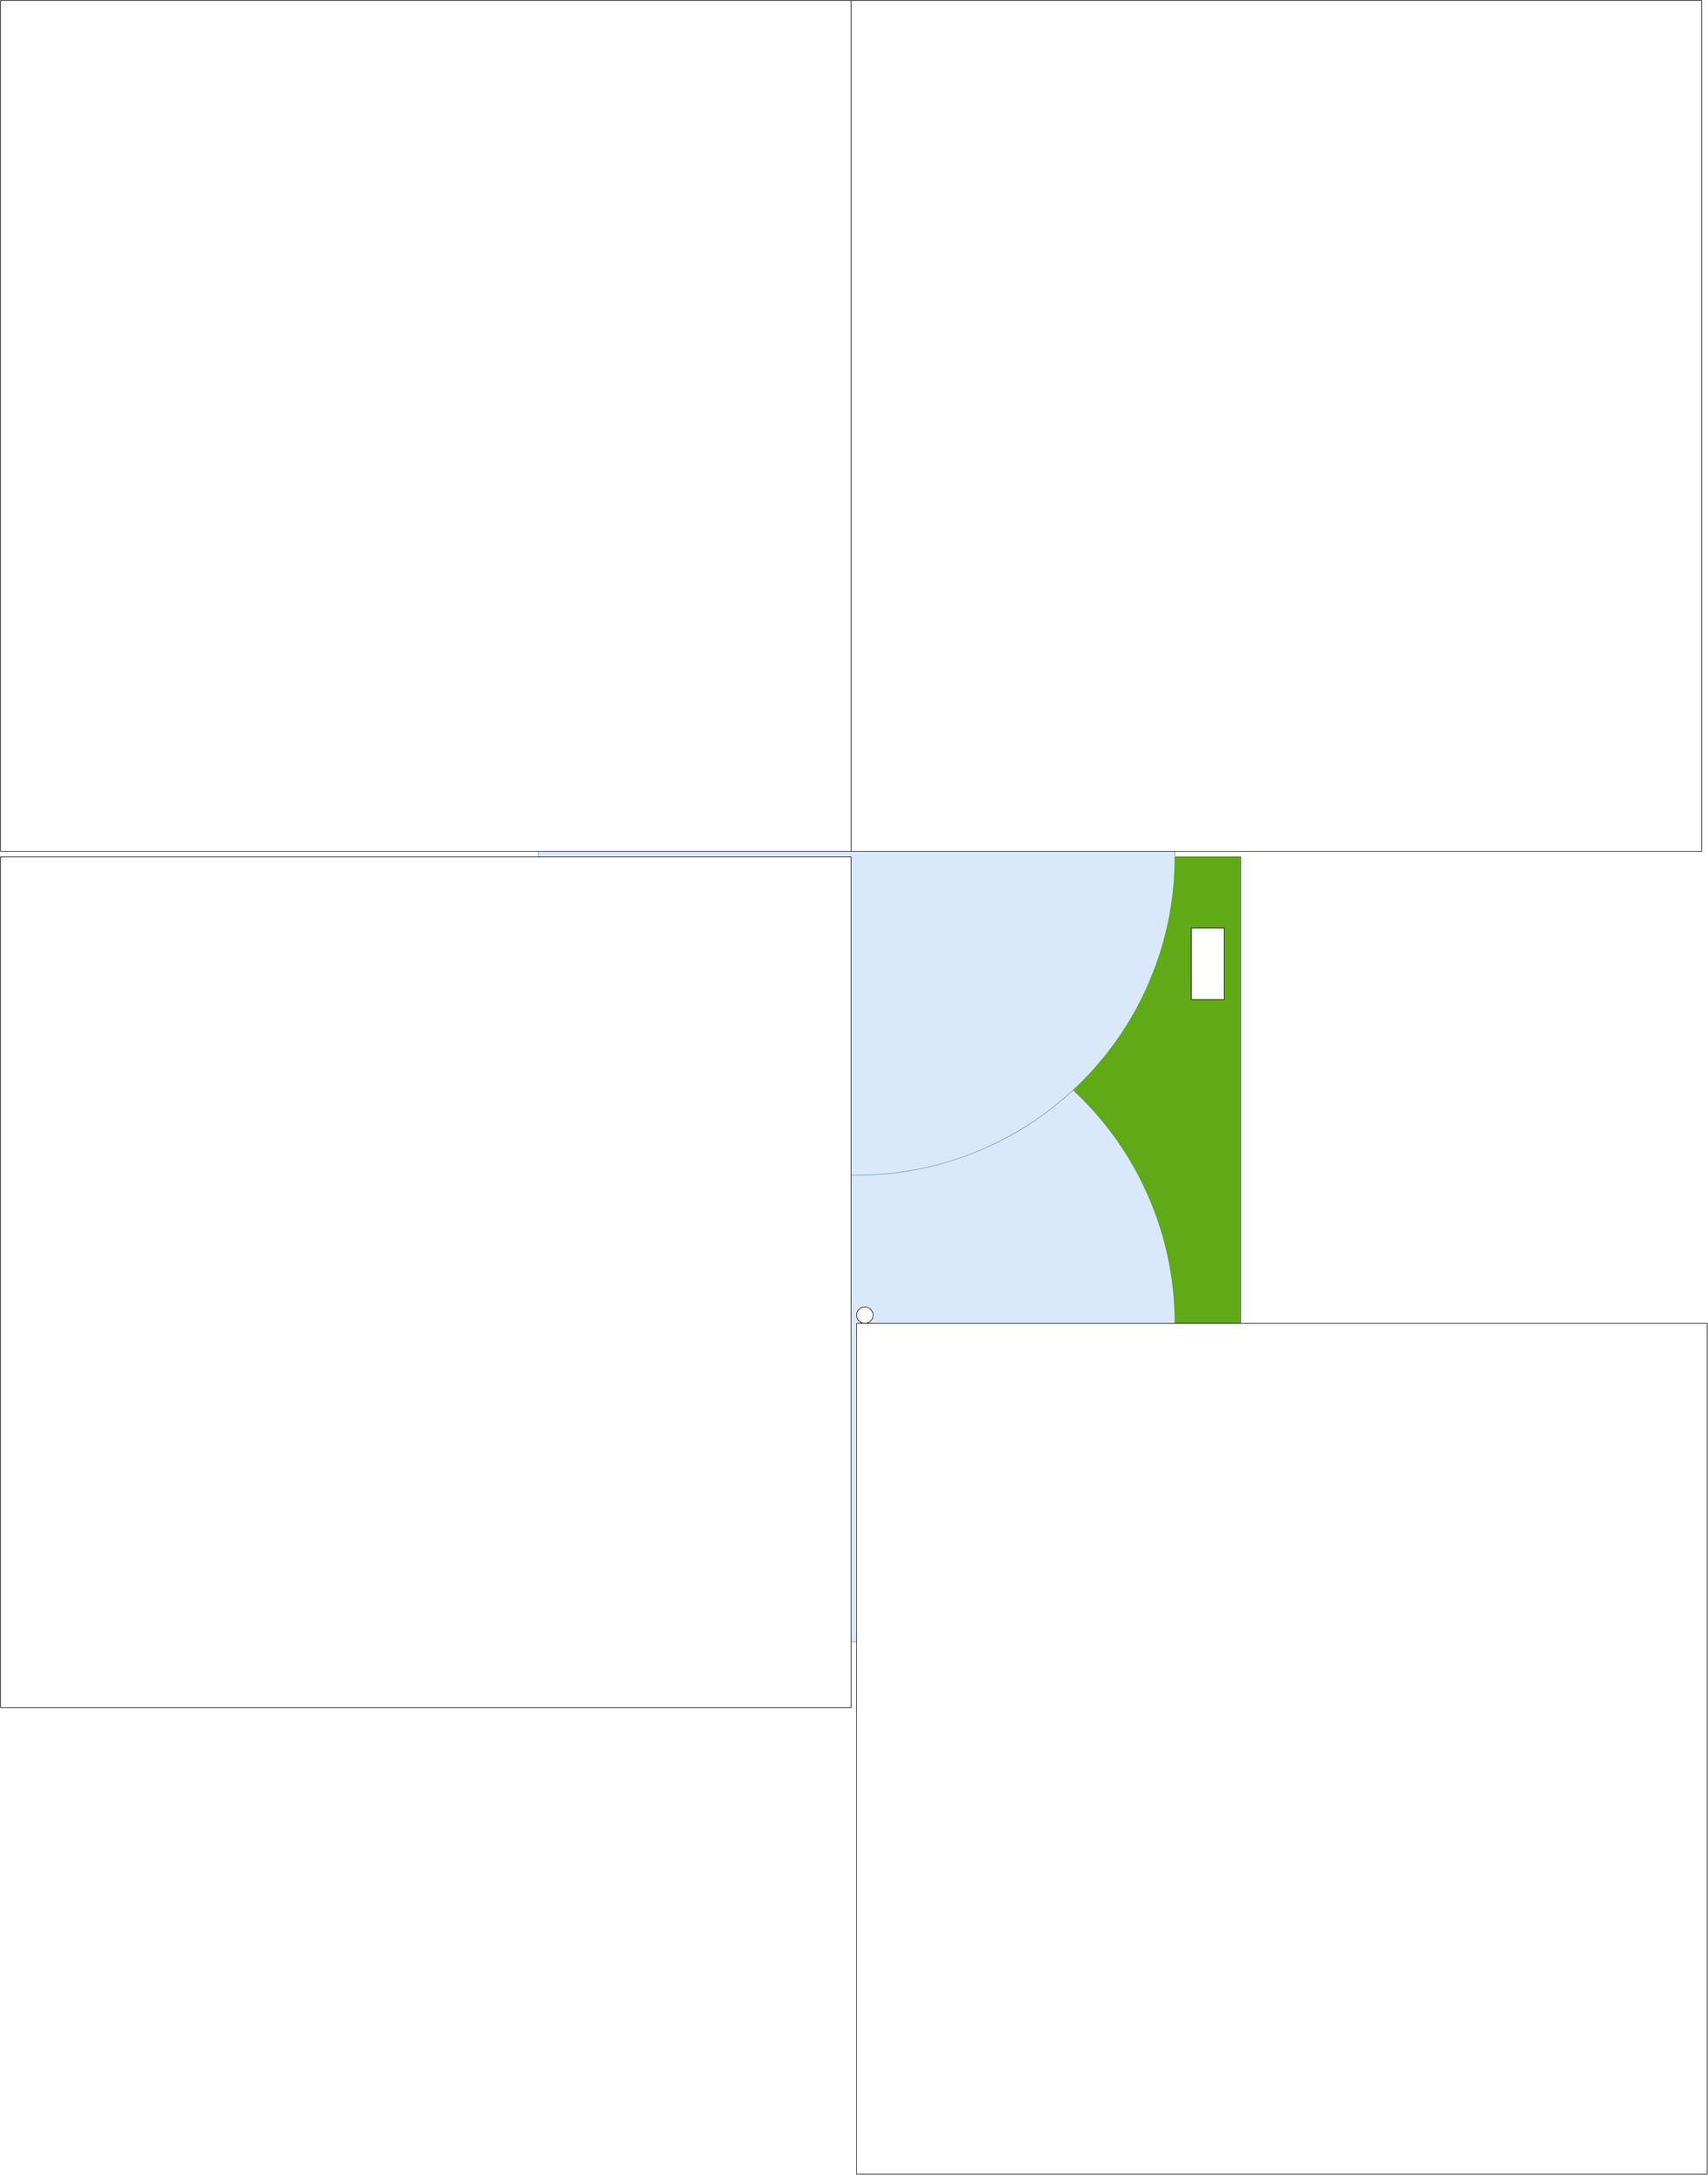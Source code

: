 <mxfile version="26.1.0">
  <diagram name="Seite-1" id="o306x7-LtSKb-cJ-3L-s">
    <mxGraphModel dx="5878" dy="4794" grid="1" gridSize="10" guides="1" tooltips="1" connect="1" arrows="1" fold="1" page="1" pageScale="1" pageWidth="827" pageHeight="1169" math="0" shadow="0">
      <root>
        <mxCell id="0" />
        <mxCell id="1" parent="0" />
        <mxCell id="MonPNRp5Eh57AKIQyet2-1" value="" style="rounded=0;whiteSpace=wrap;html=1;fillColor=#60a917;fontColor=#ffffff;strokeColor=#2D7600;" vertex="1" parent="1">
          <mxGeometry x="80" y="80" width="700" height="850" as="geometry" />
        </mxCell>
        <mxCell id="MonPNRp5Eh57AKIQyet2-7" value="" style="ellipse;whiteSpace=wrap;html=1;aspect=fixed;fillColor=#dae8fc;strokeColor=#6c8ebf;" vertex="1" parent="1">
          <mxGeometry x="-500" y="350" width="1160" height="1160" as="geometry" />
        </mxCell>
        <mxCell id="MonPNRp5Eh57AKIQyet2-2" value="" style="rounded=0;whiteSpace=wrap;html=1;" vertex="1" parent="1">
          <mxGeometry x="690" y="210" width="60" height="130" as="geometry" />
        </mxCell>
        <mxCell id="MonPNRp5Eh57AKIQyet2-3" value="" style="ellipse;whiteSpace=wrap;html=1;aspect=fixed;" vertex="1" parent="1">
          <mxGeometry x="80" y="80" width="30" height="30" as="geometry" />
        </mxCell>
        <mxCell id="MonPNRp5Eh57AKIQyet2-4" value="" style="ellipse;whiteSpace=wrap;html=1;aspect=fixed;" vertex="1" parent="1">
          <mxGeometry x="80" y="900" width="30" height="30" as="geometry" />
        </mxCell>
        <mxCell id="MonPNRp5Eh57AKIQyet2-9" value="" style="whiteSpace=wrap;html=1;aspect=fixed;" vertex="1" parent="1">
          <mxGeometry x="80" y="930" width="1550" height="1550" as="geometry" />
        </mxCell>
        <mxCell id="MonPNRp5Eh57AKIQyet2-11" value="" style="ellipse;whiteSpace=wrap;html=1;aspect=fixed;fillColor=#dae8fc;strokeColor=#6c8ebf;" vertex="1" parent="1">
          <mxGeometry x="-500" y="-500" width="1160" height="1160" as="geometry" />
        </mxCell>
        <mxCell id="MonPNRp5Eh57AKIQyet2-10" value="" style="whiteSpace=wrap;html=1;aspect=fixed;" vertex="1" parent="1">
          <mxGeometry x="70" y="-1480" width="1550" height="1550" as="geometry" />
        </mxCell>
        <mxCell id="MonPNRp5Eh57AKIQyet2-8" value="" style="whiteSpace=wrap;html=1;aspect=fixed;" vertex="1" parent="1">
          <mxGeometry x="-1480" y="80" width="1550" height="1550" as="geometry" />
        </mxCell>
        <mxCell id="MonPNRp5Eh57AKIQyet2-12" value="" style="whiteSpace=wrap;html=1;aspect=fixed;" vertex="1" parent="1">
          <mxGeometry x="-1480" y="-1480" width="1550" height="1550" as="geometry" />
        </mxCell>
      </root>
    </mxGraphModel>
  </diagram>
</mxfile>
